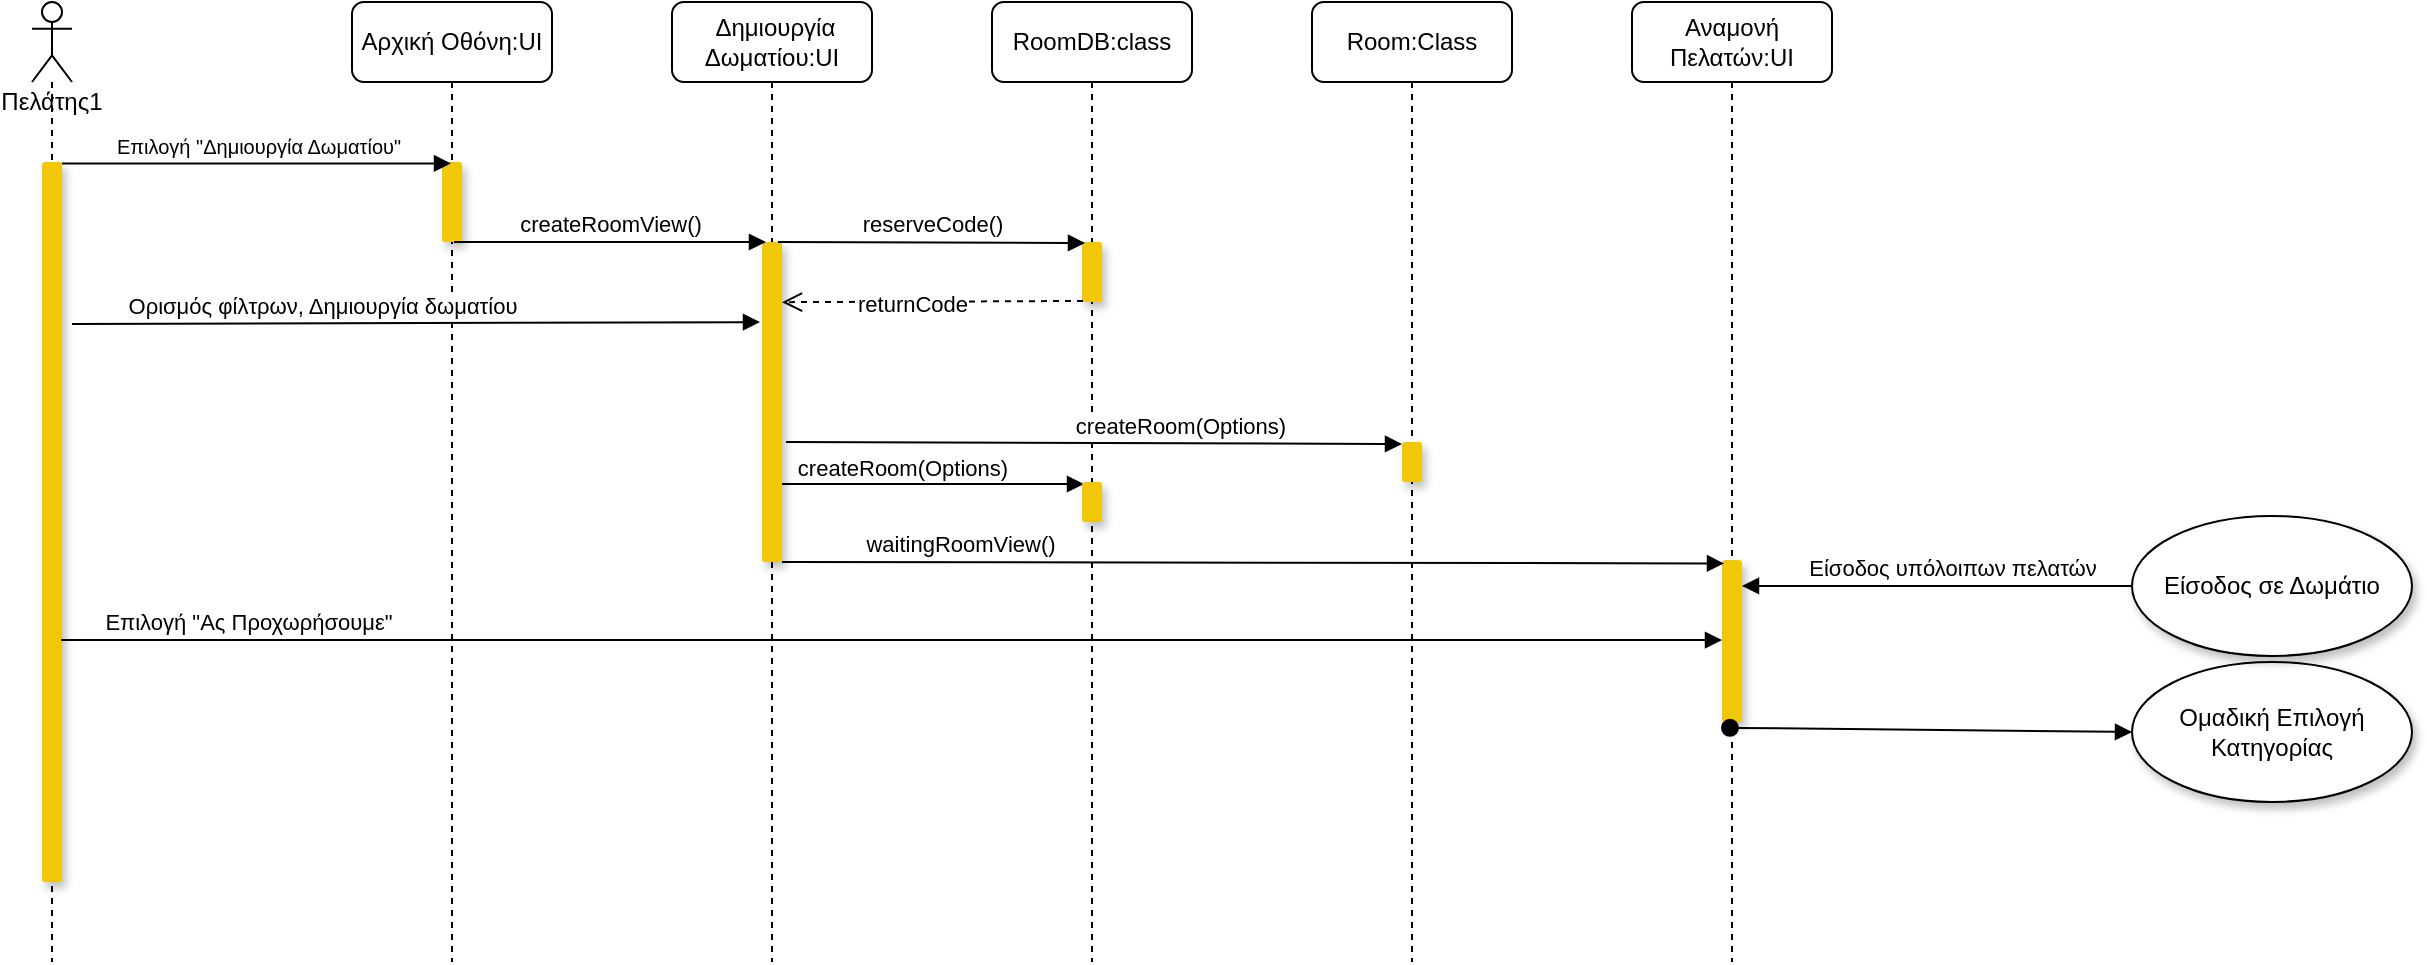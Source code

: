 <mxfile version="18.0.6" type="device"><diagram id="83vXnrP8dXTWaltRJKdN" name="Page-1"><mxGraphModel dx="1026" dy="625" grid="1" gridSize="10" guides="1" tooltips="1" connect="1" arrows="1" fold="1" page="1" pageScale="1" pageWidth="850" pageHeight="1100" math="0" shadow="0"><root><mxCell id="0"/><mxCell id="1" parent="0"/><mxCell id="nQZ2MxrFEeVjiO_7EVUm-2" value="createRoom(Options)" style="html=1;verticalAlign=bottom;endArrow=block;rounded=0;entryX=0.1;entryY=0.05;entryDx=0;entryDy=0;entryPerimeter=0;exitX=1;exitY=0.756;exitDx=0;exitDy=0;exitPerimeter=0;" parent="1" source="c4pF4qZNbSvEfG4Ypx71-11" target="nQZ2MxrFEeVjiO_7EVUm-1" edge="1"><mxGeometry x="-0.203" y="-1" width="80" relative="1" as="geometry"><mxPoint x="440" y="311" as="sourcePoint"/><mxPoint x="800" y="310" as="targetPoint"/><Array as="points"/><mxPoint as="offset"/></mxGeometry></mxCell><mxCell id="c4pF4qZNbSvEfG4Ypx71-1" value="Πελάτης1" style="shape=umlLifeline;participant=umlActor;perimeter=lifelinePerimeter;whiteSpace=wrap;html=1;container=1;collapsible=0;recursiveResize=0;verticalAlign=top;spacingTop=36;outlineConnect=0;" parent="1" vertex="1"><mxGeometry x="30" y="80" width="20" height="480" as="geometry"/></mxCell><mxCell id="c4pF4qZNbSvEfG4Ypx71-2" value="" style="html=1;points=[];perimeter=orthogonalPerimeter;strokeColor=none;fillColor=#F0C808;shadow=1;rounded=1;sketch=0;" parent="c4pF4qZNbSvEfG4Ypx71-1" vertex="1"><mxGeometry x="5" y="80" width="10" height="360" as="geometry"/></mxCell><mxCell id="c4pF4qZNbSvEfG4Ypx71-3" value="Αρχική Οθόνη:UI" style="shape=umlLifeline;perimeter=lifelinePerimeter;whiteSpace=wrap;html=1;container=1;collapsible=0;recursiveResize=0;outlineConnect=0;rounded=1;shadow=0;fillColor=#FFFFFF;" parent="1" vertex="1"><mxGeometry x="190" y="80" width="100" height="480" as="geometry"/></mxCell><mxCell id="c4pF4qZNbSvEfG4Ypx71-7" value="" style="html=1;points=[];perimeter=orthogonalPerimeter;strokeColor=none;fillColor=#F0C808;shadow=1;rounded=1;" parent="c4pF4qZNbSvEfG4Ypx71-3" vertex="1"><mxGeometry x="45" y="80" width="10" height="40" as="geometry"/></mxCell><mxCell id="c4pF4qZNbSvEfG4Ypx71-4" value="&amp;nbsp;Δημιουργία Δωματίου:UI" style="shape=umlLifeline;perimeter=lifelinePerimeter;whiteSpace=wrap;html=1;container=1;collapsible=0;recursiveResize=0;outlineConnect=0;rounded=1;shadow=0;fillColor=#FFFFFF;" parent="1" vertex="1"><mxGeometry x="350" y="80" width="100" height="480" as="geometry"/></mxCell><mxCell id="c4pF4qZNbSvEfG4Ypx71-11" value="" style="html=1;points=[];perimeter=orthogonalPerimeter;strokeColor=none;fillColor=#F0C808;shadow=1;rounded=1;" parent="c4pF4qZNbSvEfG4Ypx71-4" vertex="1"><mxGeometry x="45" y="120" width="10" height="160" as="geometry"/></mxCell><mxCell id="c4pF4qZNbSvEfG4Ypx71-5" value="Room:Class" style="shape=umlLifeline;perimeter=lifelinePerimeter;whiteSpace=wrap;html=1;container=1;collapsible=0;recursiveResize=0;outlineConnect=0;rounded=1;shadow=0;fillColor=#FFFFFF;" parent="1" vertex="1"><mxGeometry x="670" y="80" width="100" height="480" as="geometry"/></mxCell><mxCell id="c4pF4qZNbSvEfG4Ypx71-16" value="" style="html=1;points=[];perimeter=orthogonalPerimeter;strokeColor=none;fillColor=#F0C808;shadow=1;rounded=1;" parent="c4pF4qZNbSvEfG4Ypx71-5" vertex="1"><mxGeometry x="45" y="220" width="10" height="20" as="geometry"/></mxCell><mxCell id="c4pF4qZNbSvEfG4Ypx71-6" value="RoomDB:class" style="shape=umlLifeline;perimeter=lifelinePerimeter;whiteSpace=wrap;html=1;container=1;collapsible=0;recursiveResize=0;outlineConnect=0;rounded=1;shadow=0;fillColor=#FFFFFF;" parent="1" vertex="1"><mxGeometry x="510" y="80" width="100" height="480" as="geometry"/></mxCell><mxCell id="nQZ2MxrFEeVjiO_7EVUm-1" value="" style="html=1;points=[];perimeter=orthogonalPerimeter;strokeColor=none;fillColor=#F0C808;shadow=1;rounded=1;" parent="c4pF4qZNbSvEfG4Ypx71-6" vertex="1"><mxGeometry x="45" y="240" width="10" height="20" as="geometry"/></mxCell><mxCell id="c4pF4qZNbSvEfG4Ypx71-9" value="" style="html=1;points=[];perimeter=orthogonalPerimeter;strokeColor=none;fillColor=#F0C808;shadow=1;rounded=1;" parent="c4pF4qZNbSvEfG4Ypx71-6" vertex="1"><mxGeometry x="45" y="120" width="10" height="30" as="geometry"/></mxCell><mxCell id="c4pF4qZNbSvEfG4Ypx71-8" value="&lt;font style=&quot;font-size: 10px;&quot;&gt;Επιλογή &quot;Δημιουργία Δωματίου&quot;&lt;/font&gt;" style="html=1;verticalAlign=bottom;endArrow=block;rounded=0;exitX=1;exitY=0.002;exitDx=0;exitDy=0;exitPerimeter=0;" parent="1" source="c4pF4qZNbSvEfG4Ypx71-2" target="c4pF4qZNbSvEfG4Ypx71-3" edge="1"><mxGeometry width="80" relative="1" as="geometry"><mxPoint x="120" y="160" as="sourcePoint"/><mxPoint x="200" y="160" as="targetPoint"/></mxGeometry></mxCell><mxCell id="c4pF4qZNbSvEfG4Ypx71-12" value="createRoomView()" style="html=1;verticalAlign=bottom;endArrow=block;rounded=0;entryX=0.2;entryY=0;entryDx=0;entryDy=0;entryPerimeter=0;exitX=0.6;exitY=1;exitDx=0;exitDy=0;exitPerimeter=0;" parent="1" source="c4pF4qZNbSvEfG4Ypx71-7" target="c4pF4qZNbSvEfG4Ypx71-11" edge="1"><mxGeometry width="80" relative="1" as="geometry"><mxPoint x="250" y="200" as="sourcePoint"/><mxPoint x="400" y="200" as="targetPoint"/></mxGeometry></mxCell><mxCell id="c4pF4qZNbSvEfG4Ypx71-13" value="Ορισμός φίλτρων, Δημιουργία δωματίου" style="html=1;verticalAlign=bottom;endArrow=block;rounded=0;entryX=-0.1;entryY=0.494;entryDx=0;entryDy=0;entryPerimeter=0;" parent="1" edge="1"><mxGeometry x="-0.27" width="80" relative="1" as="geometry"><mxPoint x="50" y="241" as="sourcePoint"/><mxPoint x="394" y="240.04" as="targetPoint"/><mxPoint as="offset"/></mxGeometry></mxCell><mxCell id="c4pF4qZNbSvEfG4Ypx71-14" value="Αναμονή Πελατών:UI" style="shape=umlLifeline;perimeter=lifelinePerimeter;whiteSpace=wrap;html=1;container=1;collapsible=0;recursiveResize=0;outlineConnect=0;rounded=1;shadow=0;fillColor=#FFFFFF;" parent="1" vertex="1"><mxGeometry x="830" y="80" width="100" height="480" as="geometry"/></mxCell><mxCell id="c4pF4qZNbSvEfG4Ypx71-18" value="" style="html=1;points=[];perimeter=orthogonalPerimeter;strokeColor=none;fillColor=#F0C808;shadow=1;rounded=1;" parent="c4pF4qZNbSvEfG4Ypx71-14" vertex="1"><mxGeometry x="45" y="279" width="10" height="81" as="geometry"/></mxCell><mxCell id="c4pF4qZNbSvEfG4Ypx71-17" value="createRoom(Options)" style="html=1;verticalAlign=bottom;endArrow=block;rounded=0;exitX=1.2;exitY=0.625;exitDx=0;exitDy=0;exitPerimeter=0;entryX=0;entryY=0.05;entryDx=0;entryDy=0;entryPerimeter=0;" parent="1" source="c4pF4qZNbSvEfG4Ypx71-11" target="c4pF4qZNbSvEfG4Ypx71-16" edge="1"><mxGeometry x="0.279" width="80" relative="1" as="geometry"><mxPoint x="450" y="300" as="sourcePoint"/><mxPoint x="600" y="300" as="targetPoint"/><Array as="points"/><mxPoint as="offset"/></mxGeometry></mxCell><mxCell id="c4pF4qZNbSvEfG4Ypx71-19" value="waitingRoomView()" style="html=1;verticalAlign=bottom;endArrow=block;rounded=0;entryX=0.1;entryY=0.021;entryDx=0;entryDy=0;entryPerimeter=0;" parent="1" source="c4pF4qZNbSvEfG4Ypx71-11" target="c4pF4qZNbSvEfG4Ypx71-18" edge="1"><mxGeometry x="-0.62" width="80" relative="1" as="geometry"><mxPoint x="560" y="360" as="sourcePoint"/><mxPoint x="880" y="360" as="targetPoint"/><mxPoint as="offset"/></mxGeometry></mxCell><mxCell id="c4pF4qZNbSvEfG4Ypx71-21" value="Ομαδική Επιλογή Κατηγορίας" style="ellipse;whiteSpace=wrap;html=1;rounded=1;shadow=1;fillColor=#FFFFFF;" parent="1" vertex="1"><mxGeometry x="1080" y="410" width="140" height="70" as="geometry"/></mxCell><mxCell id="c4pF4qZNbSvEfG4Ypx71-22" value="Επιλογή &quot;Ας Προχωρήσουμε&quot;" style="html=1;verticalAlign=bottom;endArrow=block;rounded=0;exitX=0.95;exitY=0.664;exitDx=0;exitDy=0;exitPerimeter=0;" parent="1" source="c4pF4qZNbSvEfG4Ypx71-2" target="c4pF4qZNbSvEfG4Ypx71-18" edge="1"><mxGeometry x="-0.775" width="80" relative="1" as="geometry"><mxPoint x="50" y="400" as="sourcePoint"/><mxPoint x="950" y="400" as="targetPoint"/><mxPoint as="offset"/></mxGeometry></mxCell><mxCell id="c4pF4qZNbSvEfG4Ypx71-10" value="reserveCode()" style="html=1;verticalAlign=bottom;endArrow=block;rounded=1;entryX=0.15;entryY=0.017;entryDx=0;entryDy=0;entryPerimeter=0;exitX=0.8;exitY=0;exitDx=0;exitDy=0;exitPerimeter=0;" parent="1" source="c4pF4qZNbSvEfG4Ypx71-11" target="c4pF4qZNbSvEfG4Ypx71-9" edge="1"><mxGeometry x="-0.007" width="80" relative="1" as="geometry"><mxPoint x="440" y="180" as="sourcePoint"/><mxPoint x="350" y="180" as="targetPoint"/><Array as="points"/><mxPoint x="1" as="offset"/></mxGeometry></mxCell><mxCell id="nQZ2MxrFEeVjiO_7EVUm-3" value="returnCode" style="html=1;verticalAlign=bottom;endArrow=open;dashed=1;endSize=8;rounded=0;exitX=0.05;exitY=0.983;exitDx=0;exitDy=0;exitPerimeter=0;entryX=1;entryY=0.188;entryDx=0;entryDy=0;entryPerimeter=0;" parent="1" source="c4pF4qZNbSvEfG4Ypx71-9" target="c4pF4qZNbSvEfG4Ypx71-11" edge="1"><mxGeometry x="0.137" y="10" relative="1" as="geometry"><mxPoint x="370" y="200" as="sourcePoint"/><mxPoint x="450" y="210" as="targetPoint"/><mxPoint as="offset"/></mxGeometry></mxCell><mxCell id="c4pF4qZNbSvEfG4Ypx71-20" value="" style="html=1;verticalAlign=bottom;startArrow=oval;startFill=1;endArrow=block;startSize=8;rounded=1;entryX=0;entryY=0.5;entryDx=0;entryDy=0;exitX=0.4;exitY=1.036;exitDx=0;exitDy=0;exitPerimeter=0;" parent="1" source="c4pF4qZNbSvEfG4Ypx71-18" target="c4pF4qZNbSvEfG4Ypx71-21" edge="1"><mxGeometry width="60" relative="1" as="geometry"><mxPoint x="880" y="410" as="sourcePoint"/><mxPoint x="960" y="410" as="targetPoint"/><Array as="points"/></mxGeometry></mxCell><mxCell id="nQZ2MxrFEeVjiO_7EVUm-4" value="Είσοδος σε Δωμάτιο" style="ellipse;whiteSpace=wrap;html=1;rounded=1;shadow=1;fillColor=#FFFFFF;" parent="1" vertex="1"><mxGeometry x="1080" y="337" width="140" height="70" as="geometry"/></mxCell><mxCell id="1RfKxQlX40lF7UFMh5LT-1" value="Είσοδος υπόλοιπων πελατών" style="html=1;verticalAlign=bottom;endArrow=block;rounded=0;exitX=0;exitY=0.5;exitDx=0;exitDy=0;entryX=1;entryY=0.16;entryDx=0;entryDy=0;entryPerimeter=0;" parent="1" source="nQZ2MxrFEeVjiO_7EVUm-4" target="c4pF4qZNbSvEfG4Ypx71-18" edge="1"><mxGeometry x="-0.077" width="80" relative="1" as="geometry"><mxPoint x="930" y="310" as="sourcePoint"/><mxPoint x="890" y="375" as="targetPoint"/><Array as="points"/><mxPoint as="offset"/></mxGeometry></mxCell></root></mxGraphModel></diagram></mxfile>